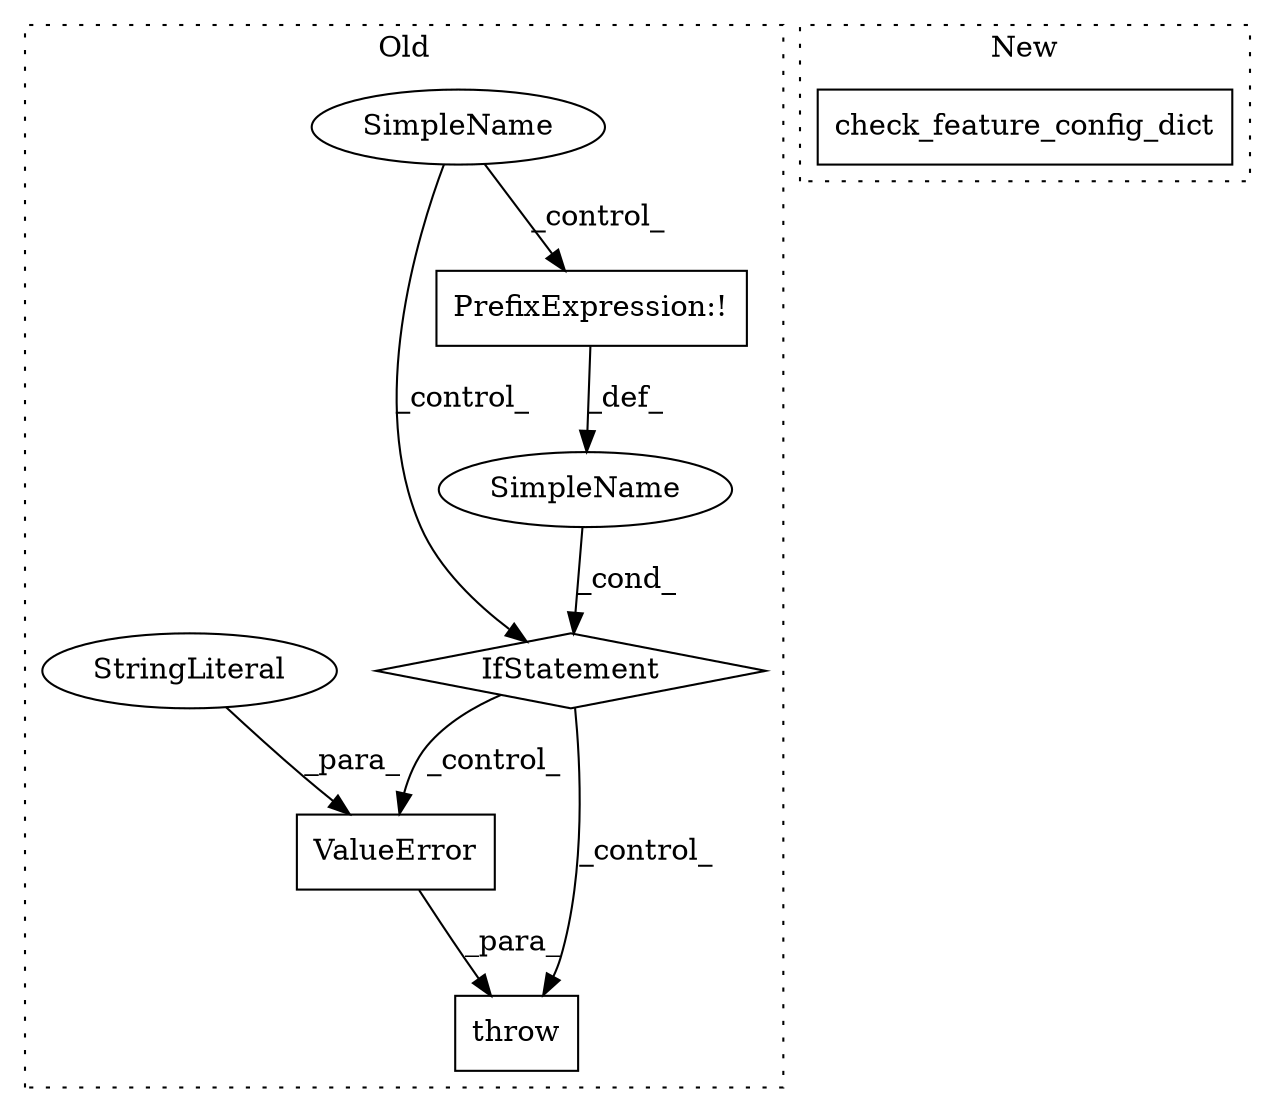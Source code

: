 digraph G {
subgraph cluster0 {
1 [label="IfStatement" a="25" s="1087,1134" l="4,2" shape="diamond"];
3 [label="SimpleName" a="42" s="" l="" shape="ellipse"];
4 [label="PrefixExpression:!" a="38" s="1091" l="1" shape="box"];
5 [label="SimpleName" a="42" s="" l="" shape="ellipse"];
6 [label="throw" a="53" s="1144" l="6" shape="box"];
7 [label="ValueError" a="32" s="1150,1242" l="11,1" shape="box"];
8 [label="StringLiteral" a="45" s="1161" l="49" shape="ellipse"];
label = "Old";
style="dotted";
}
subgraph cluster1 {
2 [label="check_feature_config_dict" a="32" s="687,729" l="26,1" shape="box"];
label = "New";
style="dotted";
}
1 -> 6 [label="_control_"];
1 -> 7 [label="_control_"];
3 -> 4 [label="_control_"];
3 -> 1 [label="_control_"];
4 -> 5 [label="_def_"];
5 -> 1 [label="_cond_"];
7 -> 6 [label="_para_"];
8 -> 7 [label="_para_"];
}
